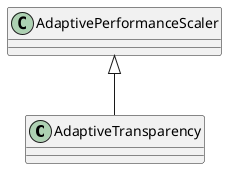 @startuml
class AdaptiveTransparency {
}
AdaptivePerformanceScaler <|-- AdaptiveTransparency
@enduml
